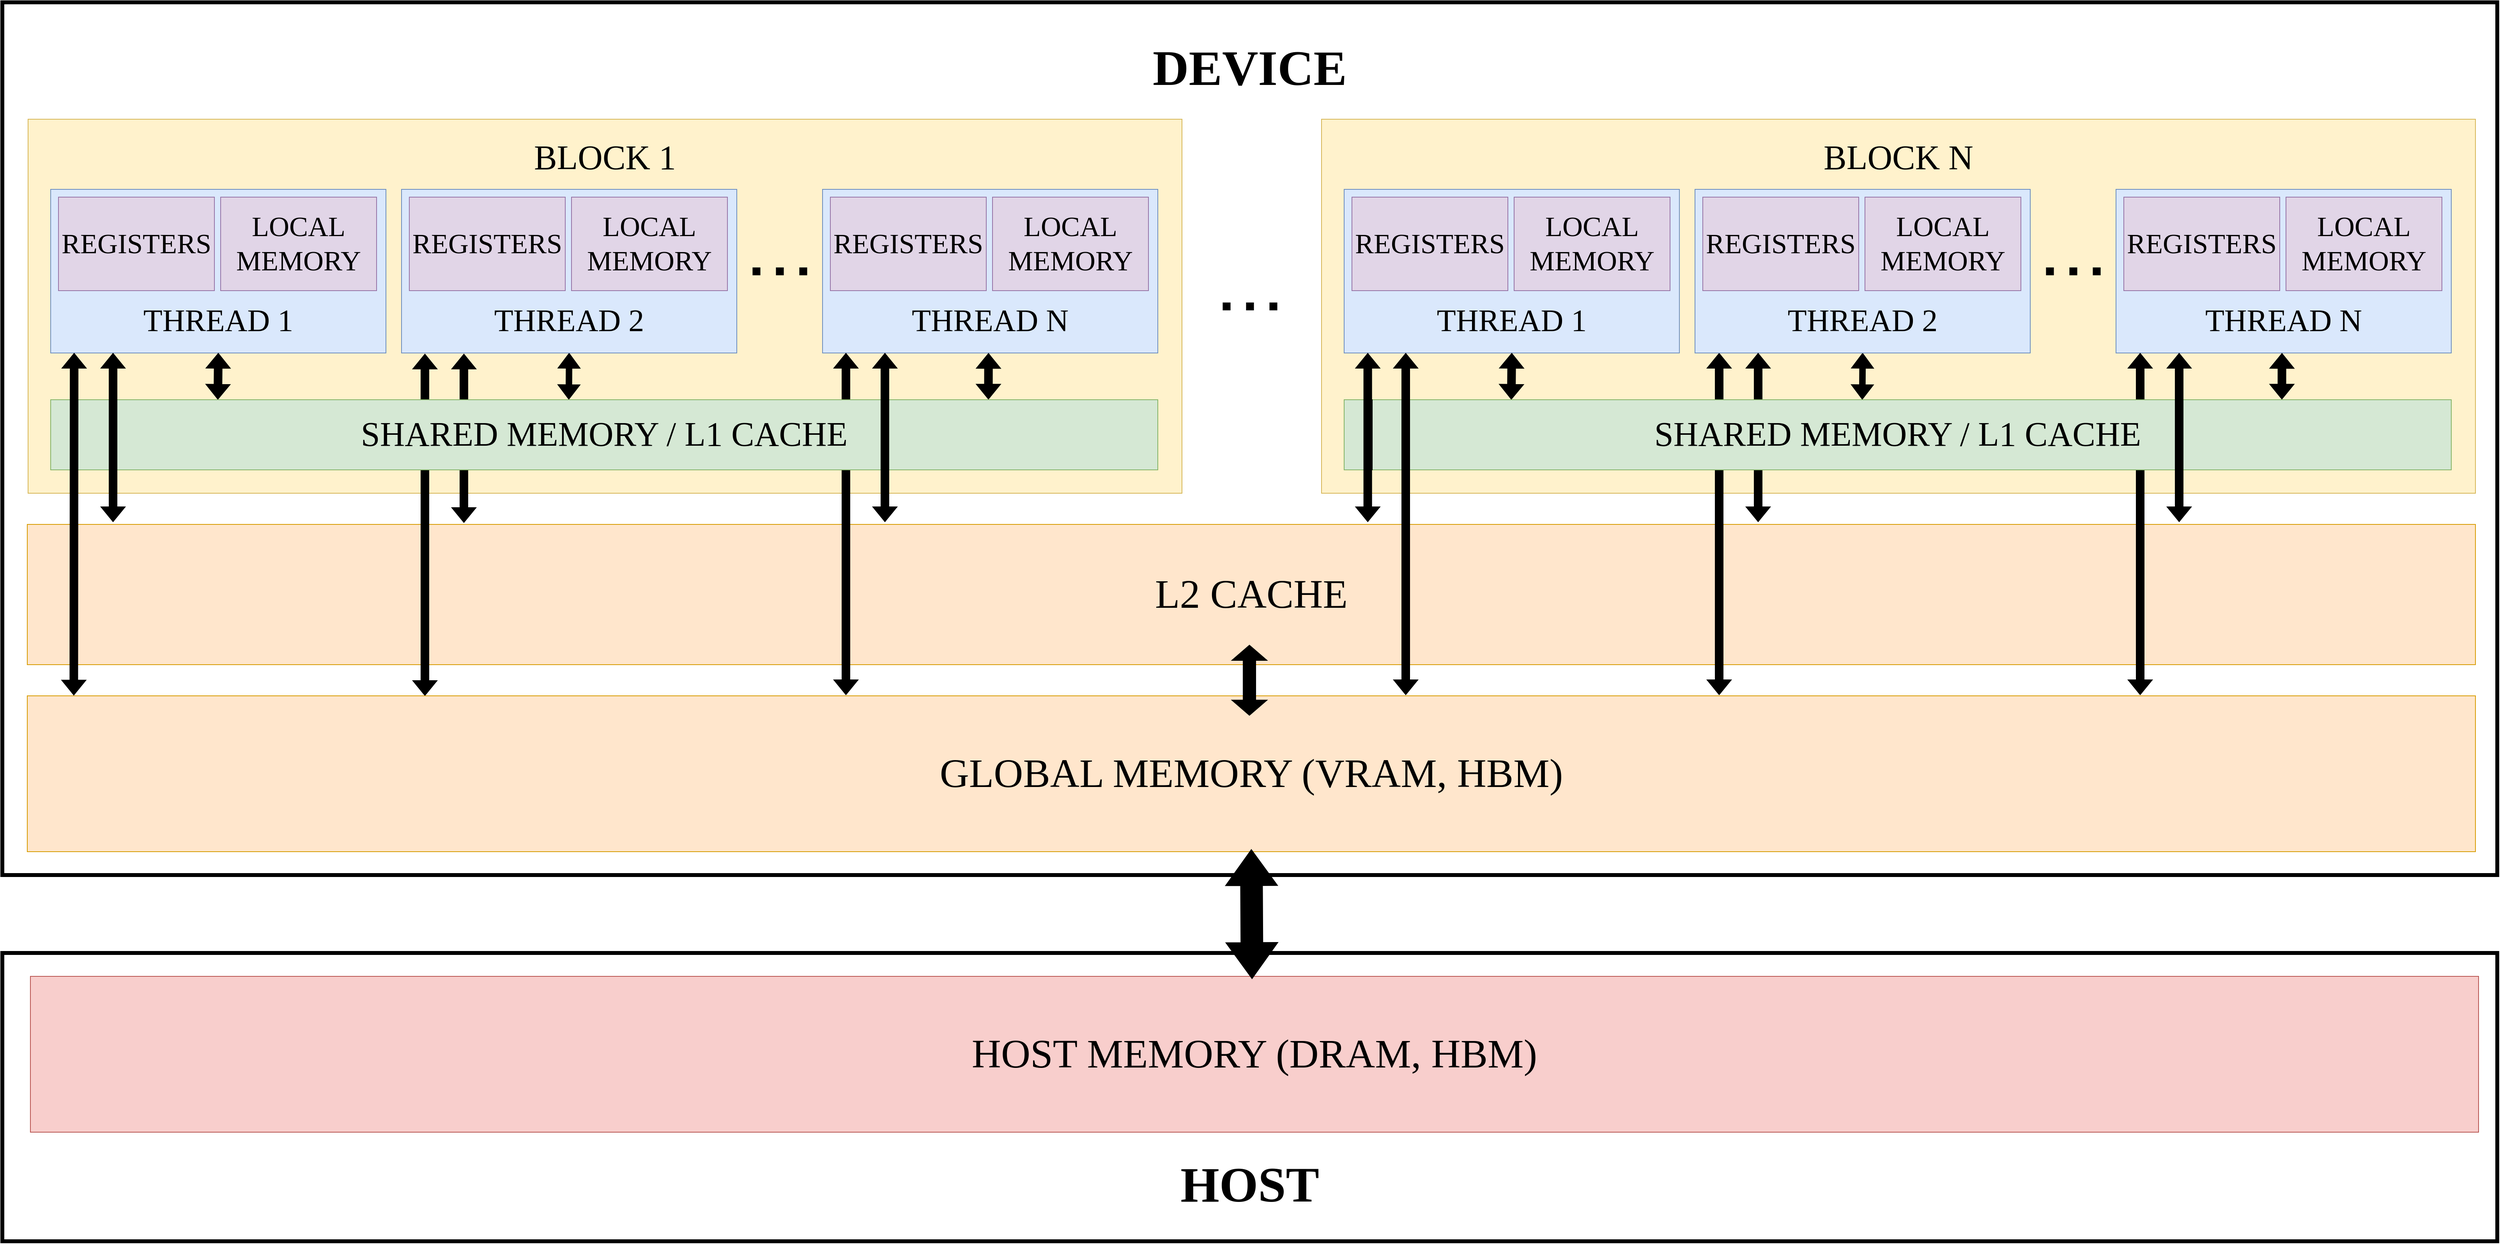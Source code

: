 <mxfile version="21.6.8" type="device">
  <diagram name="Page-1" id="q1A2OknivofPuD7sUU4y">
    <mxGraphModel dx="4694" dy="3264" grid="1" gridSize="10" guides="1" tooltips="1" connect="1" arrows="1" fold="1" page="1" pageScale="1" pageWidth="1169" pageHeight="827" math="0" shadow="0">
      <root>
        <mxCell id="0" />
        <mxCell id="1" parent="0" />
        <mxCell id="VVgYcif5jxNWV2IPBped-89" value="&lt;font style=&quot;font-size: 64px;&quot;&gt;DEVICE&lt;/font&gt;" style="rounded=0;whiteSpace=wrap;html=1;spacingBottom=950;fontSize=64;fontStyle=1;strokeWidth=5;fontFamily=IBM Plex Mono;fontSource=https%3A%2F%2Ffonts.googleapis.com%2Fcss%3Ffamily%3DIBM%2BPlex%2BMono;" parent="1" vertex="1">
          <mxGeometry x="1320" y="-800" width="3200" height="1120" as="geometry" />
        </mxCell>
        <mxCell id="VVgYcif5jxNWV2IPBped-22" value="&lt;span style=&quot;font-size: 44px;&quot;&gt;BLOCK 1&lt;/span&gt;" style="rounded=0;whiteSpace=wrap;html=1;fillColor=#fff2cc;strokeColor=#d6b656;spacingBottom=380;fontSize=44;fontFamily=IBM Plex Mono;fontSource=https%3A%2F%2Ffonts.googleapis.com%2Fcss%3Ffamily%3DIBM%2BPlex%2BMono;" parent="1" vertex="1">
          <mxGeometry x="1353" y="-650" width="1480" height="480" as="geometry" />
        </mxCell>
        <mxCell id="VVgYcif5jxNWV2IPBped-101" value="" style="shape=flexArrow;endArrow=classic;startArrow=classic;html=1;rounded=0;entryX=0.07;entryY=1;entryDx=0;entryDy=0;fillColor=#000000;exitX=0.019;exitY=-0.015;exitDx=0;exitDy=0;exitPerimeter=0;entryPerimeter=0;fontFamily=IBM Plex Mono;fontSource=https%3A%2F%2Ffonts.googleapis.com%2Fcss%3Ffamily%3DIBM%2BPlex%2BMono;" parent="1" edge="1">
          <mxGeometry width="100" height="100" relative="1" as="geometry">
            <mxPoint x="1912" y="-132" as="sourcePoint" />
            <mxPoint x="1912" y="-349" as="targetPoint" />
          </mxGeometry>
        </mxCell>
        <mxCell id="VVgYcif5jxNWV2IPBped-2" value="&lt;font style=&quot;font-size: 40px;&quot;&gt;THREAD 1&lt;/font&gt;" style="rounded=0;whiteSpace=wrap;html=1;verticalAlign=middle;labelPosition=center;verticalLabelPosition=middle;align=center;horizontal=1;spacingBottom=-125;fillColor=#dae8fc;strokeColor=#6c8ebf;fontSize=40;fontFamily=IBM Plex Mono;fontSource=https%3A%2F%2Ffonts.googleapis.com%2Fcss%3Ffamily%3DIBM%2BPlex%2BMono;" parent="1" vertex="1">
          <mxGeometry x="1382" y="-560" width="430" height="210" as="geometry" />
        </mxCell>
        <mxCell id="VVgYcif5jxNWV2IPBped-1" value="&lt;font style=&quot;font-size: 36px;&quot;&gt;REGISTERS&lt;/font&gt;" style="rounded=0;whiteSpace=wrap;html=1;fillColor=#e1d5e7;strokeColor=#9673a6;fontSize=36;fontFamily=IBM Plex Mono;fontSource=https%3A%2F%2Ffonts.googleapis.com%2Fcss%3Ffamily%3DIBM%2BPlex%2BMono;" parent="1" vertex="1">
          <mxGeometry x="1392" y="-550" width="200" height="120" as="geometry" />
        </mxCell>
        <mxCell id="VVgYcif5jxNWV2IPBped-41" value="LOCAL MEMORY" style="rounded=0;whiteSpace=wrap;html=1;fillColor=#e1d5e7;strokeColor=#9673a6;fontSize=36;fontFamily=IBM Plex Mono;fontSource=https%3A%2F%2Ffonts.googleapis.com%2Fcss%3Ffamily%3DIBM%2BPlex%2BMono;" parent="1" vertex="1">
          <mxGeometry x="1600" y="-550" width="200" height="120" as="geometry" />
        </mxCell>
        <mxCell id="VVgYcif5jxNWV2IPBped-45" value="" style="whiteSpace=wrap;html=1;aspect=fixed;labelBackgroundColor=#000000;textOpacity=0;fillColor=#000000;strokeWidth=0;fontFamily=IBM Plex Mono;fontSource=https%3A%2F%2Ffonts.googleapis.com%2Fcss%3Ffamily%3DIBM%2BPlex%2BMono;" parent="1" vertex="1">
          <mxGeometry x="2312" y="-460" width="10" height="10" as="geometry" />
        </mxCell>
        <mxCell id="VVgYcif5jxNWV2IPBped-48" value="" style="whiteSpace=wrap;html=1;aspect=fixed;labelBackgroundColor=#000000;textOpacity=0;fillColor=#000000;strokeWidth=0;fontFamily=IBM Plex Mono;fontSource=https%3A%2F%2Ffonts.googleapis.com%2Fcss%3Ffamily%3DIBM%2BPlex%2BMono;" parent="1" vertex="1">
          <mxGeometry x="2342" y="-460" width="10" height="10" as="geometry" />
        </mxCell>
        <mxCell id="VVgYcif5jxNWV2IPBped-54" value="" style="shape=flexArrow;endArrow=classic;startArrow=classic;html=1;rounded=0;entryX=0.5;entryY=1;entryDx=0;entryDy=0;fillColor=#000000;exitX=0.151;exitY=-0.002;exitDx=0;exitDy=0;exitPerimeter=0;fontFamily=IBM Plex Mono;fontSource=https%3A%2F%2Ffonts.googleapis.com%2Fcss%3Ffamily%3DIBM%2BPlex%2BMono;" parent="1" source="VVgYcif5jxNWV2IPBped-7" target="VVgYcif5jxNWV2IPBped-2" edge="1">
          <mxGeometry width="100" height="100" relative="1" as="geometry">
            <mxPoint x="1607" y="-290" as="sourcePoint" />
            <mxPoint x="1902" y="-370" as="targetPoint" />
          </mxGeometry>
        </mxCell>
        <mxCell id="VVgYcif5jxNWV2IPBped-55" value="" style="shape=flexArrow;endArrow=classic;startArrow=classic;html=1;rounded=0;entryX=0.5;entryY=1;entryDx=0;entryDy=0;fillColor=#000000;exitX=0.468;exitY=-0.002;exitDx=0;exitDy=0;exitPerimeter=0;width=7.308;startSize=5.85;fontFamily=IBM Plex Mono;fontSource=https%3A%2F%2Ffonts.googleapis.com%2Fcss%3Ffamily%3DIBM%2BPlex%2BMono;" parent="1" source="VVgYcif5jxNWV2IPBped-7" target="VVgYcif5jxNWV2IPBped-58" edge="1">
          <mxGeometry width="100" height="100" relative="1" as="geometry">
            <mxPoint x="2076.83" y="-290" as="sourcePoint" />
            <mxPoint x="2057" y="-350" as="targetPoint" />
          </mxGeometry>
        </mxCell>
        <mxCell id="VVgYcif5jxNWV2IPBped-58" value="&lt;font style=&quot;font-size: 40px;&quot;&gt;THREAD 2&lt;/font&gt;" style="rounded=0;whiteSpace=wrap;html=1;verticalAlign=middle;labelPosition=center;verticalLabelPosition=middle;align=center;horizontal=1;spacingBottom=-125;fillColor=#dae8fc;strokeColor=#6c8ebf;fontSize=40;fontFamily=IBM Plex Mono;fontSource=https%3A%2F%2Ffonts.googleapis.com%2Fcss%3Ffamily%3DIBM%2BPlex%2BMono;" parent="1" vertex="1">
          <mxGeometry x="1832" y="-560" width="430" height="210" as="geometry" />
        </mxCell>
        <mxCell id="VVgYcif5jxNWV2IPBped-59" value="REGISTERS" style="rounded=0;whiteSpace=wrap;html=1;fillColor=#e1d5e7;strokeColor=#9673a6;fontSize=36;fontFamily=IBM Plex Mono;fontSource=https%3A%2F%2Ffonts.googleapis.com%2Fcss%3Ffamily%3DIBM%2BPlex%2BMono;" parent="1" vertex="1">
          <mxGeometry x="1842" y="-550" width="200" height="120" as="geometry" />
        </mxCell>
        <mxCell id="VVgYcif5jxNWV2IPBped-60" value="LOCAL MEMORY" style="rounded=0;whiteSpace=wrap;html=1;fillColor=#e1d5e7;strokeColor=#9673a6;fontSize=36;fontFamily=IBM Plex Mono;fontSource=https%3A%2F%2Ffonts.googleapis.com%2Fcss%3Ffamily%3DIBM%2BPlex%2BMono;" parent="1" vertex="1">
          <mxGeometry x="2050" y="-550" width="200" height="120" as="geometry" />
        </mxCell>
        <mxCell id="VVgYcif5jxNWV2IPBped-61" value="" style="whiteSpace=wrap;html=1;aspect=fixed;labelBackgroundColor=#000000;textOpacity=0;fillColor=#000000;strokeWidth=0;fontFamily=IBM Plex Mono;fontSource=https%3A%2F%2Ffonts.googleapis.com%2Fcss%3Ffamily%3DIBM%2BPlex%2BMono;" parent="1" vertex="1">
          <mxGeometry x="2282" y="-460" width="10" height="10" as="geometry" />
        </mxCell>
        <mxCell id="VVgYcif5jxNWV2IPBped-62" value="THREAD N" style="rounded=0;whiteSpace=wrap;html=1;verticalAlign=middle;labelPosition=center;verticalLabelPosition=middle;align=center;horizontal=1;spacingBottom=-125;fillColor=#dae8fc;strokeColor=#6c8ebf;fontSize=40;fontFamily=IBM Plex Mono;fontSource=https%3A%2F%2Ffonts.googleapis.com%2Fcss%3Ffamily%3DIBM%2BPlex%2BMono;" parent="1" vertex="1">
          <mxGeometry x="2372" y="-560" width="430" height="210" as="geometry" />
        </mxCell>
        <mxCell id="VVgYcif5jxNWV2IPBped-63" value="&lt;font style=&quot;font-size: 36px;&quot;&gt;REGISTERS&lt;/font&gt;" style="rounded=0;whiteSpace=wrap;html=1;fillColor=#e1d5e7;strokeColor=#9673a6;fontSize=36;fontFamily=IBM Plex Mono;fontSource=https%3A%2F%2Ffonts.googleapis.com%2Fcss%3Ffamily%3DIBM%2BPlex%2BMono;" parent="1" vertex="1">
          <mxGeometry x="2382" y="-550" width="200" height="120" as="geometry" />
        </mxCell>
        <mxCell id="VVgYcif5jxNWV2IPBped-64" value="LOCAL MEMORY" style="rounded=0;whiteSpace=wrap;html=1;fillColor=#e1d5e7;strokeColor=#9673a6;fontSize=36;fontFamily=IBM Plex Mono;fontSource=https%3A%2F%2Ffonts.googleapis.com%2Fcss%3Ffamily%3DIBM%2BPlex%2BMono;" parent="1" vertex="1">
          <mxGeometry x="2590" y="-550" width="200" height="120" as="geometry" />
        </mxCell>
        <mxCell id="VVgYcif5jxNWV2IPBped-65" value="" style="shape=flexArrow;endArrow=classic;startArrow=classic;html=1;rounded=0;entryX=0.495;entryY=1.001;entryDx=0;entryDy=0;fillColor=#000000;exitX=0.847;exitY=-0.004;exitDx=0;exitDy=0;exitPerimeter=0;entryPerimeter=0;fontFamily=IBM Plex Mono;fontSource=https%3A%2F%2Ffonts.googleapis.com%2Fcss%3Ffamily%3DIBM%2BPlex%2BMono;" parent="1" source="VVgYcif5jxNWV2IPBped-7" target="VVgYcif5jxNWV2IPBped-62" edge="1">
          <mxGeometry width="100" height="100" relative="1" as="geometry">
            <mxPoint x="2590" y="-290" as="sourcePoint" />
            <mxPoint x="2590" y="-350" as="targetPoint" />
          </mxGeometry>
        </mxCell>
        <mxCell id="VVgYcif5jxNWV2IPBped-66" value="&lt;span style=&quot;font-size: 44px;&quot;&gt;BLOCK N&lt;/span&gt;" style="rounded=0;whiteSpace=wrap;html=1;fillColor=#fff2cc;strokeColor=#d6b656;spacingBottom=380;fontSize=44;fontFamily=IBM Plex Mono;fontSource=https%3A%2F%2Ffonts.googleapis.com%2Fcss%3Ffamily%3DIBM%2BPlex%2BMono;" parent="1" vertex="1">
          <mxGeometry x="3012" y="-650" width="1480" height="480" as="geometry" />
        </mxCell>
        <mxCell id="VVgYcif5jxNWV2IPBped-67" value="&lt;font style=&quot;font-size: 40px;&quot;&gt;THREAD 1&lt;/font&gt;" style="rounded=0;whiteSpace=wrap;html=1;verticalAlign=middle;labelPosition=center;verticalLabelPosition=middle;align=center;horizontal=1;spacingBottom=-125;fillColor=#dae8fc;strokeColor=#6c8ebf;fontSize=40;fontFamily=IBM Plex Mono;fontSource=https%3A%2F%2Ffonts.googleapis.com%2Fcss%3Ffamily%3DIBM%2BPlex%2BMono;" parent="1" vertex="1">
          <mxGeometry x="3041" y="-560" width="430" height="210" as="geometry" />
        </mxCell>
        <mxCell id="VVgYcif5jxNWV2IPBped-31" value="&lt;font style=&quot;font-size: 52px;&quot;&gt;L2 CACHE&lt;/font&gt;" style="rounded=0;whiteSpace=wrap;html=1;fillColor=#ffe6cc;strokeColor=#d79b00;fontSize=52;fontFamily=IBM Plex Mono;fontSource=https%3A%2F%2Ffonts.googleapis.com%2Fcss%3Ffamily%3DIBM%2BPlex%2BMono;" parent="1" vertex="1">
          <mxGeometry x="1352" y="-130" width="3140" height="180" as="geometry" />
        </mxCell>
        <mxCell id="VVgYcif5jxNWV2IPBped-106" value="" style="shape=flexArrow;endArrow=classic;startArrow=classic;html=1;rounded=0;entryX=0.07;entryY=1;entryDx=0;entryDy=0;fillColor=#000000;exitX=0.019;exitY=-0.003;exitDx=0;exitDy=0;exitPerimeter=0;entryPerimeter=0;fontFamily=IBM Plex Mono;fontSource=https%3A%2F%2Ffonts.googleapis.com%2Fcss%3Ffamily%3DIBM%2BPlex%2BMono;" parent="1" edge="1">
          <mxGeometry width="100" height="100" relative="1" as="geometry">
            <mxPoint x="3522" y="89" as="sourcePoint" />
            <mxPoint x="3522" y="-350" as="targetPoint" />
          </mxGeometry>
        </mxCell>
        <mxCell id="VVgYcif5jxNWV2IPBped-98" value="" style="shape=flexArrow;endArrow=classic;startArrow=classic;html=1;rounded=0;entryX=0.07;entryY=1;entryDx=0;entryDy=0;fillColor=#000000;exitX=0.019;exitY=-0.003;exitDx=0;exitDy=0;exitPerimeter=0;entryPerimeter=0;fontFamily=IBM Plex Mono;fontSource=https%3A%2F%2Ffonts.googleapis.com%2Fcss%3Ffamily%3DIBM%2BPlex%2BMono;" parent="1" edge="1">
          <mxGeometry width="100" height="100" relative="1" as="geometry">
            <mxPoint x="2402" y="89" as="sourcePoint" />
            <mxPoint x="2402" y="-350" as="targetPoint" />
          </mxGeometry>
        </mxCell>
        <mxCell id="VVgYcif5jxNWV2IPBped-100" value="" style="shape=flexArrow;endArrow=classic;startArrow=classic;html=1;rounded=0;entryX=0.07;entryY=1;entryDx=0;entryDy=0;fillColor=#000000;exitX=0.019;exitY=-0.003;exitDx=0;exitDy=0;exitPerimeter=0;entryPerimeter=0;fontFamily=IBM Plex Mono;fontSource=https%3A%2F%2Ffonts.googleapis.com%2Fcss%3Ffamily%3DIBM%2BPlex%2BMono;" parent="1" edge="1">
          <mxGeometry width="100" height="100" relative="1" as="geometry">
            <mxPoint x="1862" y="90" as="sourcePoint" />
            <mxPoint x="1862" y="-349" as="targetPoint" />
          </mxGeometry>
        </mxCell>
        <mxCell id="VVgYcif5jxNWV2IPBped-7" value="SHARED MEMORY / L1 CACHE" style="rounded=0;whiteSpace=wrap;html=1;fillColor=#d5e8d4;strokeColor=#82b366;fontSize=44;fontFamily=IBM Plex Mono;fontSource=https%3A%2F%2Ffonts.googleapis.com%2Fcss%3Ffamily%3DIBM%2BPlex%2BMono;" parent="1" vertex="1">
          <mxGeometry x="1382" y="-290" width="1420" height="90" as="geometry" />
        </mxCell>
        <mxCell id="VVgYcif5jxNWV2IPBped-68" value="&lt;font style=&quot;font-size: 36px;&quot;&gt;REGISTERS&lt;/font&gt;" style="rounded=0;whiteSpace=wrap;html=1;fillColor=#e1d5e7;strokeColor=#9673a6;fontSize=36;fontFamily=IBM Plex Mono;fontSource=https%3A%2F%2Ffonts.googleapis.com%2Fcss%3Ffamily%3DIBM%2BPlex%2BMono;" parent="1" vertex="1">
          <mxGeometry x="3051" y="-550" width="200" height="120" as="geometry" />
        </mxCell>
        <mxCell id="VVgYcif5jxNWV2IPBped-70" value="&lt;span style=&quot;font-size: 36px;&quot;&gt;LOCAL MEMORY&lt;/span&gt;" style="rounded=0;whiteSpace=wrap;html=1;fillColor=#e1d5e7;strokeColor=#9673a6;fontSize=36;fontFamily=IBM Plex Mono;fontSource=https%3A%2F%2Ffonts.googleapis.com%2Fcss%3Ffamily%3DIBM%2BPlex%2BMono;" parent="1" vertex="1">
          <mxGeometry x="3259" y="-550" width="200" height="120" as="geometry" />
        </mxCell>
        <mxCell id="VVgYcif5jxNWV2IPBped-71" value="" style="whiteSpace=wrap;html=1;aspect=fixed;labelBackgroundColor=#000000;textOpacity=0;fillColor=#000000;strokeWidth=0;fontFamily=IBM Plex Mono;fontSource=https%3A%2F%2Ffonts.googleapis.com%2Fcss%3Ffamily%3DIBM%2BPlex%2BMono;" parent="1" vertex="1">
          <mxGeometry x="3971" y="-460" width="10" height="10" as="geometry" />
        </mxCell>
        <mxCell id="VVgYcif5jxNWV2IPBped-72" value="" style="whiteSpace=wrap;html=1;aspect=fixed;labelBackgroundColor=#000000;textOpacity=0;fillColor=#000000;strokeWidth=0;fontFamily=IBM Plex Mono;fontSource=https%3A%2F%2Ffonts.googleapis.com%2Fcss%3Ffamily%3DIBM%2BPlex%2BMono;" parent="1" vertex="1">
          <mxGeometry x="4001" y="-460" width="10" height="10" as="geometry" />
        </mxCell>
        <mxCell id="VVgYcif5jxNWV2IPBped-73" value="" style="shape=flexArrow;endArrow=classic;startArrow=classic;html=1;rounded=0;entryX=0.5;entryY=1;entryDx=0;entryDy=0;fillColor=#000000;exitX=0.151;exitY=-0.002;exitDx=0;exitDy=0;exitPerimeter=0;fontFamily=IBM Plex Mono;fontSource=https%3A%2F%2Ffonts.googleapis.com%2Fcss%3Ffamily%3DIBM%2BPlex%2BMono;" parent="1" source="VVgYcif5jxNWV2IPBped-69" target="VVgYcif5jxNWV2IPBped-67" edge="1">
          <mxGeometry width="100" height="100" relative="1" as="geometry">
            <mxPoint x="3266" y="-290" as="sourcePoint" />
            <mxPoint x="3561" y="-370" as="targetPoint" />
          </mxGeometry>
        </mxCell>
        <mxCell id="VVgYcif5jxNWV2IPBped-74" value="" style="shape=flexArrow;endArrow=classic;startArrow=classic;html=1;rounded=0;entryX=0.5;entryY=1;entryDx=0;entryDy=0;fillColor=#000000;exitX=0.468;exitY=-0.002;exitDx=0;exitDy=0;exitPerimeter=0;width=7.308;startSize=5.85;fontFamily=IBM Plex Mono;fontSource=https%3A%2F%2Ffonts.googleapis.com%2Fcss%3Ffamily%3DIBM%2BPlex%2BMono;" parent="1" source="VVgYcif5jxNWV2IPBped-69" target="VVgYcif5jxNWV2IPBped-75" edge="1">
          <mxGeometry width="100" height="100" relative="1" as="geometry">
            <mxPoint x="3735.83" y="-290" as="sourcePoint" />
            <mxPoint x="3716" y="-350" as="targetPoint" />
          </mxGeometry>
        </mxCell>
        <mxCell id="VVgYcif5jxNWV2IPBped-75" value="&lt;font style=&quot;font-size: 40px;&quot;&gt;THREAD 2&lt;/font&gt;" style="rounded=0;whiteSpace=wrap;html=1;verticalAlign=middle;labelPosition=center;verticalLabelPosition=middle;align=center;horizontal=1;spacingBottom=-125;fillColor=#dae8fc;strokeColor=#6c8ebf;fontSize=40;fontFamily=IBM Plex Mono;fontSource=https%3A%2F%2Ffonts.googleapis.com%2Fcss%3Ffamily%3DIBM%2BPlex%2BMono;" parent="1" vertex="1">
          <mxGeometry x="3491" y="-560" width="430" height="210" as="geometry" />
        </mxCell>
        <mxCell id="VVgYcif5jxNWV2IPBped-76" value="&lt;font style=&quot;font-size: 36px;&quot;&gt;REGISTERS&lt;/font&gt;" style="rounded=0;whiteSpace=wrap;html=1;fillColor=#e1d5e7;strokeColor=#9673a6;fontSize=36;fontFamily=IBM Plex Mono;fontSource=https%3A%2F%2Ffonts.googleapis.com%2Fcss%3Ffamily%3DIBM%2BPlex%2BMono;" parent="1" vertex="1">
          <mxGeometry x="3501" y="-550" width="200" height="120" as="geometry" />
        </mxCell>
        <mxCell id="VVgYcif5jxNWV2IPBped-77" value="&lt;span style=&quot;font-size: 36px;&quot;&gt;LOCAL MEMORY&lt;/span&gt;" style="rounded=0;whiteSpace=wrap;html=1;fillColor=#e1d5e7;strokeColor=#9673a6;fontSize=36;fontFamily=IBM Plex Mono;fontSource=https%3A%2F%2Ffonts.googleapis.com%2Fcss%3Ffamily%3DIBM%2BPlex%2BMono;" parent="1" vertex="1">
          <mxGeometry x="3709" y="-550" width="200" height="120" as="geometry" />
        </mxCell>
        <mxCell id="VVgYcif5jxNWV2IPBped-78" value="" style="whiteSpace=wrap;html=1;aspect=fixed;labelBackgroundColor=#000000;textOpacity=0;fillColor=#000000;strokeWidth=0;fontFamily=IBM Plex Mono;fontSource=https%3A%2F%2Ffonts.googleapis.com%2Fcss%3Ffamily%3DIBM%2BPlex%2BMono;" parent="1" vertex="1">
          <mxGeometry x="3941" y="-460" width="10" height="10" as="geometry" />
        </mxCell>
        <mxCell id="VVgYcif5jxNWV2IPBped-79" value="THREAD N" style="rounded=0;whiteSpace=wrap;html=1;verticalAlign=middle;labelPosition=center;verticalLabelPosition=middle;align=center;horizontal=1;spacingBottom=-125;fillColor=#dae8fc;strokeColor=#6c8ebf;fontSize=40;fontFamily=IBM Plex Mono;fontSource=https%3A%2F%2Ffonts.googleapis.com%2Fcss%3Ffamily%3DIBM%2BPlex%2BMono;" parent="1" vertex="1">
          <mxGeometry x="4031" y="-560" width="430" height="210" as="geometry" />
        </mxCell>
        <mxCell id="VVgYcif5jxNWV2IPBped-80" value="&lt;font style=&quot;font-size: 36px;&quot;&gt;REGISTERS&lt;/font&gt;" style="rounded=0;whiteSpace=wrap;html=1;fillColor=#e1d5e7;strokeColor=#9673a6;fontSize=36;fontFamily=IBM Plex Mono;fontSource=https%3A%2F%2Ffonts.googleapis.com%2Fcss%3Ffamily%3DIBM%2BPlex%2BMono;" parent="1" vertex="1">
          <mxGeometry x="4041" y="-550" width="200" height="120" as="geometry" />
        </mxCell>
        <mxCell id="VVgYcif5jxNWV2IPBped-81" value="&lt;span style=&quot;font-size: 36px;&quot;&gt;LOCAL MEMORY&lt;/span&gt;" style="rounded=0;whiteSpace=wrap;html=1;fillColor=#e1d5e7;strokeColor=#9673a6;fontSize=36;fontFamily=IBM Plex Mono;fontSource=https%3A%2F%2Ffonts.googleapis.com%2Fcss%3Ffamily%3DIBM%2BPlex%2BMono;" parent="1" vertex="1">
          <mxGeometry x="4249" y="-550" width="200" height="120" as="geometry" />
        </mxCell>
        <mxCell id="VVgYcif5jxNWV2IPBped-82" value="" style="shape=flexArrow;endArrow=classic;startArrow=classic;html=1;rounded=0;entryX=0.495;entryY=1.001;entryDx=0;entryDy=0;fillColor=#000000;exitX=0.847;exitY=-0.004;exitDx=0;exitDy=0;exitPerimeter=0;entryPerimeter=0;fontFamily=IBM Plex Mono;fontSource=https%3A%2F%2Ffonts.googleapis.com%2Fcss%3Ffamily%3DIBM%2BPlex%2BMono;" parent="1" source="VVgYcif5jxNWV2IPBped-69" target="VVgYcif5jxNWV2IPBped-79" edge="1">
          <mxGeometry width="100" height="100" relative="1" as="geometry">
            <mxPoint x="4249" y="-290" as="sourcePoint" />
            <mxPoint x="4249" y="-350" as="targetPoint" />
          </mxGeometry>
        </mxCell>
        <mxCell id="VVgYcif5jxNWV2IPBped-83" value="&lt;font style=&quot;font-size: 52px;&quot;&gt;GLOBAL MEMORY (VRAM, HBM)&lt;/font&gt;" style="rounded=0;whiteSpace=wrap;html=1;fillColor=#ffe6cc;strokeColor=#d79b00;fontSize=52;fontFamily=IBM Plex Mono;fontSource=https%3A%2F%2Ffonts.googleapis.com%2Fcss%3Ffamily%3DIBM%2BPlex%2BMono;" parent="1" vertex="1">
          <mxGeometry x="1352" y="90" width="3140" height="200" as="geometry" />
        </mxCell>
        <mxCell id="VVgYcif5jxNWV2IPBped-85" value="" style="whiteSpace=wrap;html=1;aspect=fixed;labelBackgroundColor=#000000;textOpacity=0;fillColor=#000000;strokeWidth=0;fontFamily=IBM Plex Mono;fontSource=https%3A%2F%2Ffonts.googleapis.com%2Fcss%3Ffamily%3DIBM%2BPlex%2BMono;" parent="1" vertex="1">
          <mxGeometry x="2915" y="-415" width="10" height="10" as="geometry" />
        </mxCell>
        <mxCell id="VVgYcif5jxNWV2IPBped-86" value="" style="whiteSpace=wrap;html=1;aspect=fixed;labelBackgroundColor=#000000;textOpacity=0;fillColor=#000000;strokeWidth=0;fontFamily=IBM Plex Mono;fontSource=https%3A%2F%2Ffonts.googleapis.com%2Fcss%3Ffamily%3DIBM%2BPlex%2BMono;" parent="1" vertex="1">
          <mxGeometry x="2945" y="-415" width="10" height="10" as="geometry" />
        </mxCell>
        <mxCell id="VVgYcif5jxNWV2IPBped-87" value="" style="whiteSpace=wrap;html=1;aspect=fixed;labelBackgroundColor=#000000;textOpacity=0;fillColor=#000000;strokeWidth=0;fontFamily=IBM Plex Mono;fontSource=https%3A%2F%2Ffonts.googleapis.com%2Fcss%3Ffamily%3DIBM%2BPlex%2BMono;" parent="1" vertex="1">
          <mxGeometry x="2885" y="-415" width="10" height="10" as="geometry" />
        </mxCell>
        <mxCell id="VVgYcif5jxNWV2IPBped-93" value="&lt;font style=&quot;font-size: 64px;&quot;&gt;HOST&lt;/font&gt;" style="rounded=0;whiteSpace=wrap;html=1;spacingBottom=-225;fontStyle=1;fontSize=64;strokeWidth=5;fontFamily=IBM Plex Mono;fontSource=https%3A%2F%2Ffonts.googleapis.com%2Fcss%3Ffamily%3DIBM%2BPlex%2BMono;" parent="1" vertex="1">
          <mxGeometry x="1320" y="420" width="3200" height="370" as="geometry" />
        </mxCell>
        <mxCell id="VVgYcif5jxNWV2IPBped-94" value="&lt;font style=&quot;font-size: 52px;&quot;&gt;HOST MEMORY (DRAM, HBM)&lt;/font&gt;" style="rounded=0;whiteSpace=wrap;html=1;fillColor=#f8cecc;strokeColor=#b85450;fontSize=52;fontFamily=IBM Plex Mono;fontSource=https%3A%2F%2Ffonts.googleapis.com%2Fcss%3Ffamily%3DIBM%2BPlex%2BMono;" parent="1" vertex="1">
          <mxGeometry x="1356" y="450" width="3140" height="200" as="geometry" />
        </mxCell>
        <mxCell id="VVgYcif5jxNWV2IPBped-95" value="" style="shape=flexArrow;endArrow=classic;startArrow=classic;html=1;rounded=0;entryX=0.07;entryY=1;entryDx=0;entryDy=0;fillColor=#000000;exitX=0.019;exitY=-0.003;exitDx=0;exitDy=0;exitPerimeter=0;entryPerimeter=0;fontFamily=IBM Plex Mono;fontSource=https%3A%2F%2Ffonts.googleapis.com%2Fcss%3Ffamily%3DIBM%2BPlex%2BMono;" parent="1" source="VVgYcif5jxNWV2IPBped-83" target="VVgYcif5jxNWV2IPBped-2" edge="1">
          <mxGeometry width="100" height="100" relative="1" as="geometry">
            <mxPoint x="1606" y="-280" as="sourcePoint" />
            <mxPoint x="1607" y="-340" as="targetPoint" />
          </mxGeometry>
        </mxCell>
        <mxCell id="VVgYcif5jxNWV2IPBped-97" value="" style="shape=flexArrow;endArrow=classic;startArrow=classic;html=1;rounded=0;entryX=0.07;entryY=1;entryDx=0;entryDy=0;fillColor=#000000;exitX=0.019;exitY=-0.015;exitDx=0;exitDy=0;exitPerimeter=0;entryPerimeter=0;fontFamily=IBM Plex Mono;fontSource=https%3A%2F%2Ffonts.googleapis.com%2Fcss%3Ffamily%3DIBM%2BPlex%2BMono;" parent="1" edge="1">
          <mxGeometry width="100" height="100" relative="1" as="geometry">
            <mxPoint x="1462" y="-133" as="sourcePoint" />
            <mxPoint x="1462" y="-350" as="targetPoint" />
          </mxGeometry>
        </mxCell>
        <mxCell id="VVgYcif5jxNWV2IPBped-99" value="" style="shape=flexArrow;endArrow=classic;startArrow=classic;html=1;rounded=0;entryX=0.07;entryY=1;entryDx=0;entryDy=0;fillColor=#000000;exitX=0.019;exitY=-0.015;exitDx=0;exitDy=0;exitPerimeter=0;entryPerimeter=0;fontFamily=IBM Plex Mono;fontSource=https%3A%2F%2Ffonts.googleapis.com%2Fcss%3Ffamily%3DIBM%2BPlex%2BMono;" parent="1" edge="1">
          <mxGeometry width="100" height="100" relative="1" as="geometry">
            <mxPoint x="2452" y="-133" as="sourcePoint" />
            <mxPoint x="2452" y="-350" as="targetPoint" />
          </mxGeometry>
        </mxCell>
        <mxCell id="VVgYcif5jxNWV2IPBped-105" value="" style="shape=flexArrow;endArrow=classic;startArrow=classic;html=1;rounded=0;entryX=0.07;entryY=1;entryDx=0;entryDy=0;fillColor=#000000;exitX=0.019;exitY=-0.003;exitDx=0;exitDy=0;exitPerimeter=0;entryPerimeter=0;fontFamily=IBM Plex Mono;fontSource=https%3A%2F%2Ffonts.googleapis.com%2Fcss%3Ffamily%3DIBM%2BPlex%2BMono;" parent="1" edge="1">
          <mxGeometry width="100" height="100" relative="1" as="geometry">
            <mxPoint x="4062" y="89" as="sourcePoint" />
            <mxPoint x="4062" y="-350" as="targetPoint" />
          </mxGeometry>
        </mxCell>
        <mxCell id="VVgYcif5jxNWV2IPBped-107" value="" style="shape=flexArrow;endArrow=classic;startArrow=classic;html=1;rounded=0;entryX=0.07;entryY=1;entryDx=0;entryDy=0;fillColor=#000000;exitX=0.019;exitY=-0.015;exitDx=0;exitDy=0;exitPerimeter=0;entryPerimeter=0;fontFamily=IBM Plex Mono;fontSource=https%3A%2F%2Ffonts.googleapis.com%2Fcss%3Ffamily%3DIBM%2BPlex%2BMono;" parent="1" edge="1">
          <mxGeometry width="100" height="100" relative="1" as="geometry">
            <mxPoint x="3572" y="-133" as="sourcePoint" />
            <mxPoint x="3572" y="-350" as="targetPoint" />
          </mxGeometry>
        </mxCell>
        <mxCell id="VVgYcif5jxNWV2IPBped-69" value="SHARED MEMORY / L1 CACHE" style="rounded=0;whiteSpace=wrap;html=1;fillColor=#d5e8d4;strokeColor=#82b366;fontSize=44;fontFamily=IBM Plex Mono;fontSource=https%3A%2F%2Ffonts.googleapis.com%2Fcss%3Ffamily%3DIBM%2BPlex%2BMono;" parent="1" vertex="1">
          <mxGeometry x="3041" y="-290" width="1420" height="90" as="geometry" />
        </mxCell>
        <mxCell id="VVgYcif5jxNWV2IPBped-102" value="" style="shape=flexArrow;endArrow=classic;startArrow=classic;html=1;rounded=0;entryX=0.07;entryY=1;entryDx=0;entryDy=0;fillColor=#000000;exitX=0.019;exitY=-0.015;exitDx=0;exitDy=0;exitPerimeter=0;entryPerimeter=0;fontFamily=IBM Plex Mono;fontSource=https%3A%2F%2Ffonts.googleapis.com%2Fcss%3Ffamily%3DIBM%2BPlex%2BMono;" parent="1" edge="1">
          <mxGeometry width="100" height="100" relative="1" as="geometry">
            <mxPoint x="3071.29" y="-133" as="sourcePoint" />
            <mxPoint x="3071.29" y="-350" as="targetPoint" />
          </mxGeometry>
        </mxCell>
        <mxCell id="VVgYcif5jxNWV2IPBped-104" value="" style="shape=flexArrow;endArrow=classic;startArrow=classic;html=1;rounded=0;entryX=0.07;entryY=1;entryDx=0;entryDy=0;fillColor=#000000;exitX=0.019;exitY=-0.015;exitDx=0;exitDy=0;exitPerimeter=0;entryPerimeter=0;fontFamily=IBM Plex Mono;fontSource=https%3A%2F%2Ffonts.googleapis.com%2Fcss%3Ffamily%3DIBM%2BPlex%2BMono;" parent="1" edge="1">
          <mxGeometry width="100" height="100" relative="1" as="geometry">
            <mxPoint x="4112" y="-133" as="sourcePoint" />
            <mxPoint x="4112" y="-350" as="targetPoint" />
          </mxGeometry>
        </mxCell>
        <mxCell id="VVgYcif5jxNWV2IPBped-109" value="" style="rounded=0;whiteSpace=wrap;html=1;fillColor=#000000;fontFamily=IBM Plex Mono;fontSource=https%3A%2F%2Ffonts.googleapis.com%2Fcss%3Ffamily%3DIBM%2BPlex%2BMono;" parent="1" vertex="1">
          <mxGeometry x="3067" y="-290" width="10" height="90" as="geometry" />
        </mxCell>
        <mxCell id="VVgYcif5jxNWV2IPBped-110" value="" style="shape=flexArrow;endArrow=classic;startArrow=classic;html=1;rounded=0;fillColor=#000000;endSize=8;startSize=8;width=10;strokeWidth=10;fontFamily=IBM Plex Mono;fontSource=https%3A%2F%2Ffonts.googleapis.com%2Fcss%3Ffamily%3DIBM%2BPlex%2BMono;exitX=0.499;exitY=0.001;exitDx=0;exitDy=0;exitPerimeter=0;entryX=0.5;entryY=1;entryDx=0;entryDy=0;" parent="1" source="VVgYcif5jxNWV2IPBped-94" edge="1" target="VVgYcif5jxNWV2IPBped-83">
          <mxGeometry width="100" height="100" relative="1" as="geometry">
            <mxPoint x="2919.41" y="445" as="sourcePoint" />
            <mxPoint x="2919.57" y="300" as="targetPoint" />
          </mxGeometry>
        </mxCell>
        <mxCell id="VVgYcif5jxNWV2IPBped-112" value="" style="shape=flexArrow;endArrow=classic;startArrow=classic;html=1;rounded=0;entryX=0.5;entryY=1;entryDx=0;entryDy=0;fillColor=#000000;exitX=0.151;exitY=-0.002;exitDx=0;exitDy=0;exitPerimeter=0;strokeWidth=4;endSize=4;startSize=4;fontFamily=IBM Plex Mono;fontSource=https%3A%2F%2Ffonts.googleapis.com%2Fcss%3Ffamily%3DIBM%2BPlex%2BMono;" parent="1" edge="1">
          <mxGeometry width="100" height="100" relative="1" as="geometry">
            <mxPoint x="2919.52" y="115" as="sourcePoint" />
            <mxPoint x="2919.52" y="25" as="targetPoint" />
          </mxGeometry>
        </mxCell>
        <mxCell id="VVgYcif5jxNWV2IPBped-103" value="" style="shape=flexArrow;endArrow=classic;startArrow=classic;html=1;rounded=0;entryX=0.07;entryY=1;entryDx=0;entryDy=0;fillColor=#000000;exitX=0.019;exitY=-0.003;exitDx=0;exitDy=0;exitPerimeter=0;entryPerimeter=0;fontFamily=IBM Plex Mono;fontSource=https%3A%2F%2Ffonts.googleapis.com%2Fcss%3Ffamily%3DIBM%2BPlex%2BMono;" parent="1" edge="1">
          <mxGeometry width="100" height="100" relative="1" as="geometry">
            <mxPoint x="3120" y="89" as="sourcePoint" />
            <mxPoint x="3120" y="-350" as="targetPoint" />
          </mxGeometry>
        </mxCell>
      </root>
    </mxGraphModel>
  </diagram>
</mxfile>
